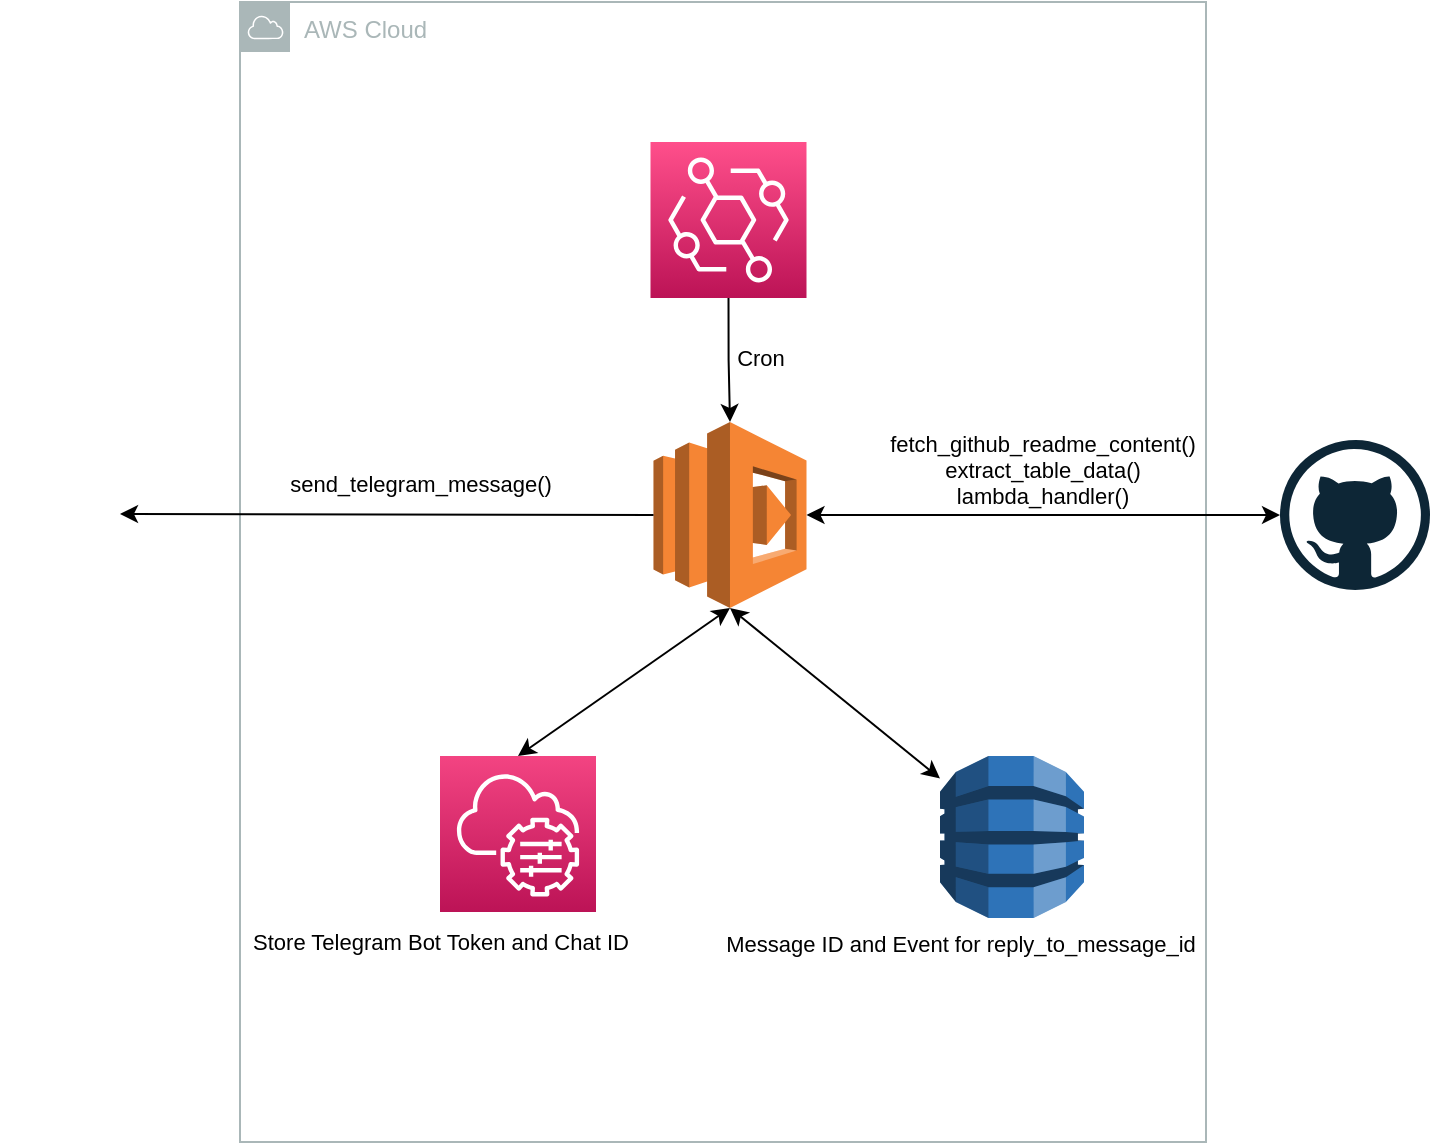 <mxfile version="21.6.3" type="device">
  <diagram name="Page-1" id="qquHVE8NP979ar114yhp">
    <mxGraphModel dx="2074" dy="1059" grid="1" gridSize="10" guides="1" tooltips="1" connect="1" arrows="1" fold="1" page="1" pageScale="1" pageWidth="850" pageHeight="1100" math="0" shadow="0">
      <root>
        <mxCell id="0" />
        <mxCell id="1" parent="0" />
        <mxCell id="U3LHHgSFKdcdHxN80uQD-1" value="AWS Cloud" style="sketch=0;outlineConnect=0;gradientColor=none;html=1;whiteSpace=wrap;fontSize=12;fontStyle=0;shape=mxgraph.aws4.group;grIcon=mxgraph.aws4.group_aws_cloud;strokeColor=#AAB7B8;fillColor=none;verticalAlign=top;align=left;spacingLeft=30;fontColor=#AAB7B8;dashed=0;" parent="1" vertex="1">
          <mxGeometry x="180" y="240" width="483" height="570" as="geometry" />
        </mxCell>
        <mxCell id="U3LHHgSFKdcdHxN80uQD-2" value="" style="shape=image;html=1;verticalAlign=top;verticalLabelPosition=bottom;labelBackgroundColor=#ffffff;imageAspect=0;aspect=fixed;image=https://cdn4.iconfinder.com/data/icons/socialcones/508/Telegram-128.png" parent="1" vertex="1">
          <mxGeometry x="60" y="466" width="60" height="60" as="geometry" />
        </mxCell>
        <mxCell id="U3LHHgSFKdcdHxN80uQD-3" value="" style="outlineConnect=0;dashed=0;verticalLabelPosition=bottom;verticalAlign=top;align=center;html=1;shape=mxgraph.aws3.dynamo_db;fillColor=#2E73B8;gradientColor=none;" parent="1" vertex="1">
          <mxGeometry x="530" y="617" width="72" height="81" as="geometry" />
        </mxCell>
        <mxCell id="U3LHHgSFKdcdHxN80uQD-4" value="" style="outlineConnect=0;dashed=0;verticalLabelPosition=bottom;verticalAlign=top;align=center;html=1;shape=mxgraph.aws3.lambda;fillColor=#F58534;gradientColor=none;" parent="1" vertex="1">
          <mxGeometry x="386.75" y="450" width="76.5" height="93" as="geometry" />
        </mxCell>
        <mxCell id="U3LHHgSFKdcdHxN80uQD-5" value="" style="sketch=0;points=[[0,0,0],[0.25,0,0],[0.5,0,0],[0.75,0,0],[1,0,0],[0,1,0],[0.25,1,0],[0.5,1,0],[0.75,1,0],[1,1,0],[0,0.25,0],[0,0.5,0],[0,0.75,0],[1,0.25,0],[1,0.5,0],[1,0.75,0]];points=[[0,0,0],[0.25,0,0],[0.5,0,0],[0.75,0,0],[1,0,0],[0,1,0],[0.25,1,0],[0.5,1,0],[0.75,1,0],[1,1,0],[0,0.25,0],[0,0.5,0],[0,0.75,0],[1,0.25,0],[1,0.5,0],[1,0.75,0]];outlineConnect=0;fontColor=#232F3E;gradientColor=#F34482;gradientDirection=north;fillColor=#BC1356;strokeColor=#ffffff;dashed=0;verticalLabelPosition=bottom;verticalAlign=top;align=center;html=1;fontSize=12;fontStyle=0;aspect=fixed;shape=mxgraph.aws4.resourceIcon;resIcon=mxgraph.aws4.systems_manager;" parent="1" vertex="1">
          <mxGeometry x="280" y="617" width="78" height="78" as="geometry" />
        </mxCell>
        <mxCell id="U3LHHgSFKdcdHxN80uQD-6" value="" style="dashed=0;outlineConnect=0;html=1;align=center;labelPosition=center;verticalLabelPosition=bottom;verticalAlign=top;shape=mxgraph.weblogos.github" parent="1" vertex="1">
          <mxGeometry x="700" y="459" width="75" height="75" as="geometry" />
        </mxCell>
        <mxCell id="U3LHHgSFKdcdHxN80uQD-17" style="edgeStyle=orthogonalEdgeStyle;rounded=0;orthogonalLoop=1;jettySize=auto;html=1;exitX=0.5;exitY=1;exitDx=0;exitDy=0;exitPerimeter=0;entryX=0.5;entryY=0;entryDx=0;entryDy=0;entryPerimeter=0;" parent="1" source="U3LHHgSFKdcdHxN80uQD-7" target="U3LHHgSFKdcdHxN80uQD-4" edge="1">
          <mxGeometry relative="1" as="geometry" />
        </mxCell>
        <mxCell id="U3LHHgSFKdcdHxN80uQD-18" value="Cron" style="edgeLabel;html=1;align=center;verticalAlign=middle;resizable=0;points=[];" parent="U3LHHgSFKdcdHxN80uQD-17" vertex="1" connectable="0">
          <mxGeometry x="0.011" y="2" relative="1" as="geometry">
            <mxPoint x="13" y="-1" as="offset" />
          </mxGeometry>
        </mxCell>
        <mxCell id="U3LHHgSFKdcdHxN80uQD-7" value="" style="sketch=0;points=[[0,0,0],[0.25,0,0],[0.5,0,0],[0.75,0,0],[1,0,0],[0,1,0],[0.25,1,0],[0.5,1,0],[0.75,1,0],[1,1,0],[0,0.25,0],[0,0.5,0],[0,0.75,0],[1,0.25,0],[1,0.5,0],[1,0.75,0]];outlineConnect=0;fontColor=#232F3E;gradientColor=#FF4F8B;gradientDirection=north;fillColor=#BC1356;strokeColor=#ffffff;dashed=0;verticalLabelPosition=bottom;verticalAlign=top;align=center;html=1;fontSize=12;fontStyle=0;aspect=fixed;shape=mxgraph.aws4.resourceIcon;resIcon=mxgraph.aws4.eventbridge;" parent="1" vertex="1">
          <mxGeometry x="385.25" y="310" width="78" height="78" as="geometry" />
        </mxCell>
        <mxCell id="U3LHHgSFKdcdHxN80uQD-8" value="" style="endArrow=classic;startArrow=classic;html=1;rounded=0;exitX=1;exitY=0.5;exitDx=0;exitDy=0;exitPerimeter=0;" parent="1" source="U3LHHgSFKdcdHxN80uQD-4" target="U3LHHgSFKdcdHxN80uQD-6" edge="1">
          <mxGeometry width="50" height="50" relative="1" as="geometry">
            <mxPoint x="400" y="590" as="sourcePoint" />
            <mxPoint x="450" y="540" as="targetPoint" />
          </mxGeometry>
        </mxCell>
        <mxCell id="U3LHHgSFKdcdHxN80uQD-9" value="fetch_github_readme_content()&lt;br&gt;extract_table_data()&lt;br&gt;lambda_handler()" style="edgeLabel;html=1;align=center;verticalAlign=middle;resizable=0;points=[];" parent="U3LHHgSFKdcdHxN80uQD-8" vertex="1" connectable="0">
          <mxGeometry x="0.085" y="2" relative="1" as="geometry">
            <mxPoint x="-11" y="-21" as="offset" />
          </mxGeometry>
        </mxCell>
        <mxCell id="U3LHHgSFKdcdHxN80uQD-12" value="" style="endArrow=classic;startArrow=classic;html=1;rounded=0;exitX=0.5;exitY=1;exitDx=0;exitDy=0;exitPerimeter=0;" parent="1" source="U3LHHgSFKdcdHxN80uQD-4" target="U3LHHgSFKdcdHxN80uQD-3" edge="1">
          <mxGeometry width="50" height="50" relative="1" as="geometry">
            <mxPoint x="130" y="506" as="sourcePoint" />
            <mxPoint x="397" y="506" as="targetPoint" />
          </mxGeometry>
        </mxCell>
        <mxCell id="U3LHHgSFKdcdHxN80uQD-13" value="Message ID and Event for reply_to_message_id" style="edgeLabel;html=1;align=center;verticalAlign=middle;resizable=0;points=[];" parent="U3LHHgSFKdcdHxN80uQD-12" vertex="1" connectable="0">
          <mxGeometry x="0.003" y="-2" relative="1" as="geometry">
            <mxPoint x="63" y="123" as="offset" />
          </mxGeometry>
        </mxCell>
        <mxCell id="U3LHHgSFKdcdHxN80uQD-14" value="" style="endArrow=classic;startArrow=classic;html=1;rounded=0;exitX=0.5;exitY=1;exitDx=0;exitDy=0;exitPerimeter=0;entryX=0.5;entryY=0;entryDx=0;entryDy=0;entryPerimeter=0;" parent="1" source="U3LHHgSFKdcdHxN80uQD-4" target="U3LHHgSFKdcdHxN80uQD-5" edge="1">
          <mxGeometry width="50" height="50" relative="1" as="geometry">
            <mxPoint x="435" y="553" as="sourcePoint" />
            <mxPoint x="530" y="638" as="targetPoint" />
          </mxGeometry>
        </mxCell>
        <mxCell id="U3LHHgSFKdcdHxN80uQD-15" value="Store Telegram Bot Token and Chat ID" style="edgeLabel;html=1;align=center;verticalAlign=middle;resizable=0;points=[];" parent="U3LHHgSFKdcdHxN80uQD-14" vertex="1" connectable="0">
          <mxGeometry x="0.003" y="-2" relative="1" as="geometry">
            <mxPoint x="-91" y="131" as="offset" />
          </mxGeometry>
        </mxCell>
        <mxCell id="U3LHHgSFKdcdHxN80uQD-21" value="" style="endArrow=classic;html=1;rounded=0;entryX=1;entryY=0.5;entryDx=0;entryDy=0;exitX=0;exitY=0.5;exitDx=0;exitDy=0;exitPerimeter=0;" parent="1" source="U3LHHgSFKdcdHxN80uQD-4" target="U3LHHgSFKdcdHxN80uQD-2" edge="1">
          <mxGeometry width="50" height="50" relative="1" as="geometry">
            <mxPoint x="400" y="590" as="sourcePoint" />
            <mxPoint x="450" y="540" as="targetPoint" />
          </mxGeometry>
        </mxCell>
        <mxCell id="U3LHHgSFKdcdHxN80uQD-22" value="send_telegram_message()" style="edgeLabel;html=1;align=center;verticalAlign=middle;resizable=0;points=[];" parent="U3LHHgSFKdcdHxN80uQD-21" vertex="1" connectable="0">
          <mxGeometry x="-0.152" y="-1" relative="1" as="geometry">
            <mxPoint x="-4" y="-15" as="offset" />
          </mxGeometry>
        </mxCell>
      </root>
    </mxGraphModel>
  </diagram>
</mxfile>

